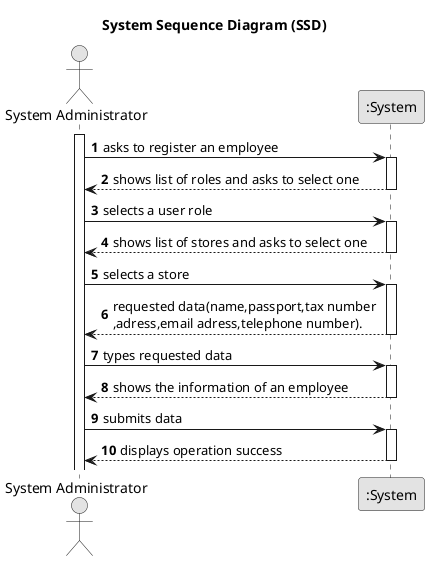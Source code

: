 @startuml
skinparam monochrome true
skinparam packageStyle rectangle
skinparam shadowing false

title System Sequence Diagram (SSD)

autonumber

actor "System Administrator" as Admin
participant ":System" as System

activate Admin

    Admin -> System : asks to register an employee
    activate System

    System --> Admin : shows list of roles and asks to select one
    deactivate System

        Admin -> System : selects a user role
        activate System

         System --> Admin : shows list of stores and asks to select one
            deactivate System

                Admin -> System : selects a store
                activate System

   System --> Admin :  requested data(name,passport,tax number \n,adress,email adress,telephone number).
     deactivate System

    Admin -> System : types requested data
    activate System

     System --> Admin : shows the information of an employee
            deactivate System

    Admin -> System : submits data
    activate System

        System --> Admin : displays operation success
    deactivate System

@enduml